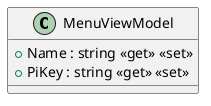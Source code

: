 @startuml
class MenuViewModel {
    + Name : string <<get>> <<set>>
    + PiKey : string <<get>> <<set>>
}
@enduml
